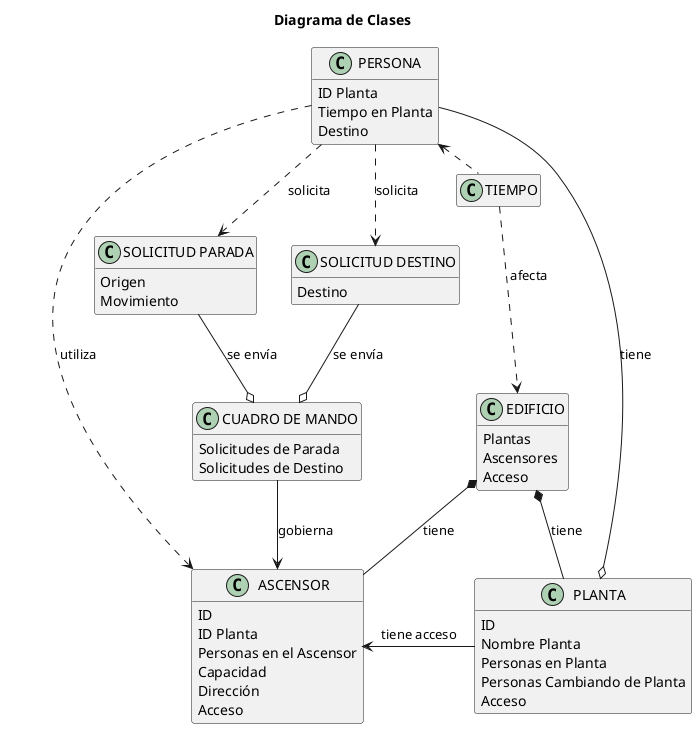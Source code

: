 @startuml Diagrama_de_Clases

title Diagrama de Clases

skinparam {
    NoteBackgroundColor #whiteSmoke
}

hide empty members

class ASCENSOR 
{
    ID
    ID Planta
    Personas en el Ascensor
    Capacidad
    Dirección
    Acceso
}

class PERSONA 
{
    ID Planta
    Tiempo en Planta
    Destino
}

class "CUADRO DE MANDO"
{
    Solicitudes de Parada
    Solicitudes de Destino
}

' Type	Symbol	Drawing
' Extension	<|--	
' Composition	*--	
' Aggregation	o--	

class PLANTA 
{
    ID
    Nombre Planta
    Personas en Planta
    Personas Cambiando de Planta
    Acceso
}

class EDIFICIO 
{
    Plantas
    Ascensores
    Acceso
}

class TIEMPO 
{

}

class "SOLICITUD PARADA"
{
    Origen
    Movimiento
}

class "SOLICITUD DESTINO"
{
    Destino
}


EDIFICIO *-- PLANTA : tiene
EDIFICIO *-- ASCENSOR : tiene
PLANTA o-- PERSONA : tiene
PLANTA -left-> ASCENSOR : tiene acceso
PERSONA ..> ASCENSOR : utiliza

PERSONA ..> "SOLICITUD PARADA" : solicita
PERSONA ..> "SOLICITUD DESTINO" : solicita
"CUADRO DE MANDO" --> ASCENSOR : gobierna
"SOLICITUD PARADA" --o "CUADRO DE MANDO" : se envía
"SOLICITUD DESTINO" --o "CUADRO DE MANDO" : se envía

TIEMPO .left.> PERSONA : afecta
TIEMPO ..> EDIFICIO : afecta

@enduml